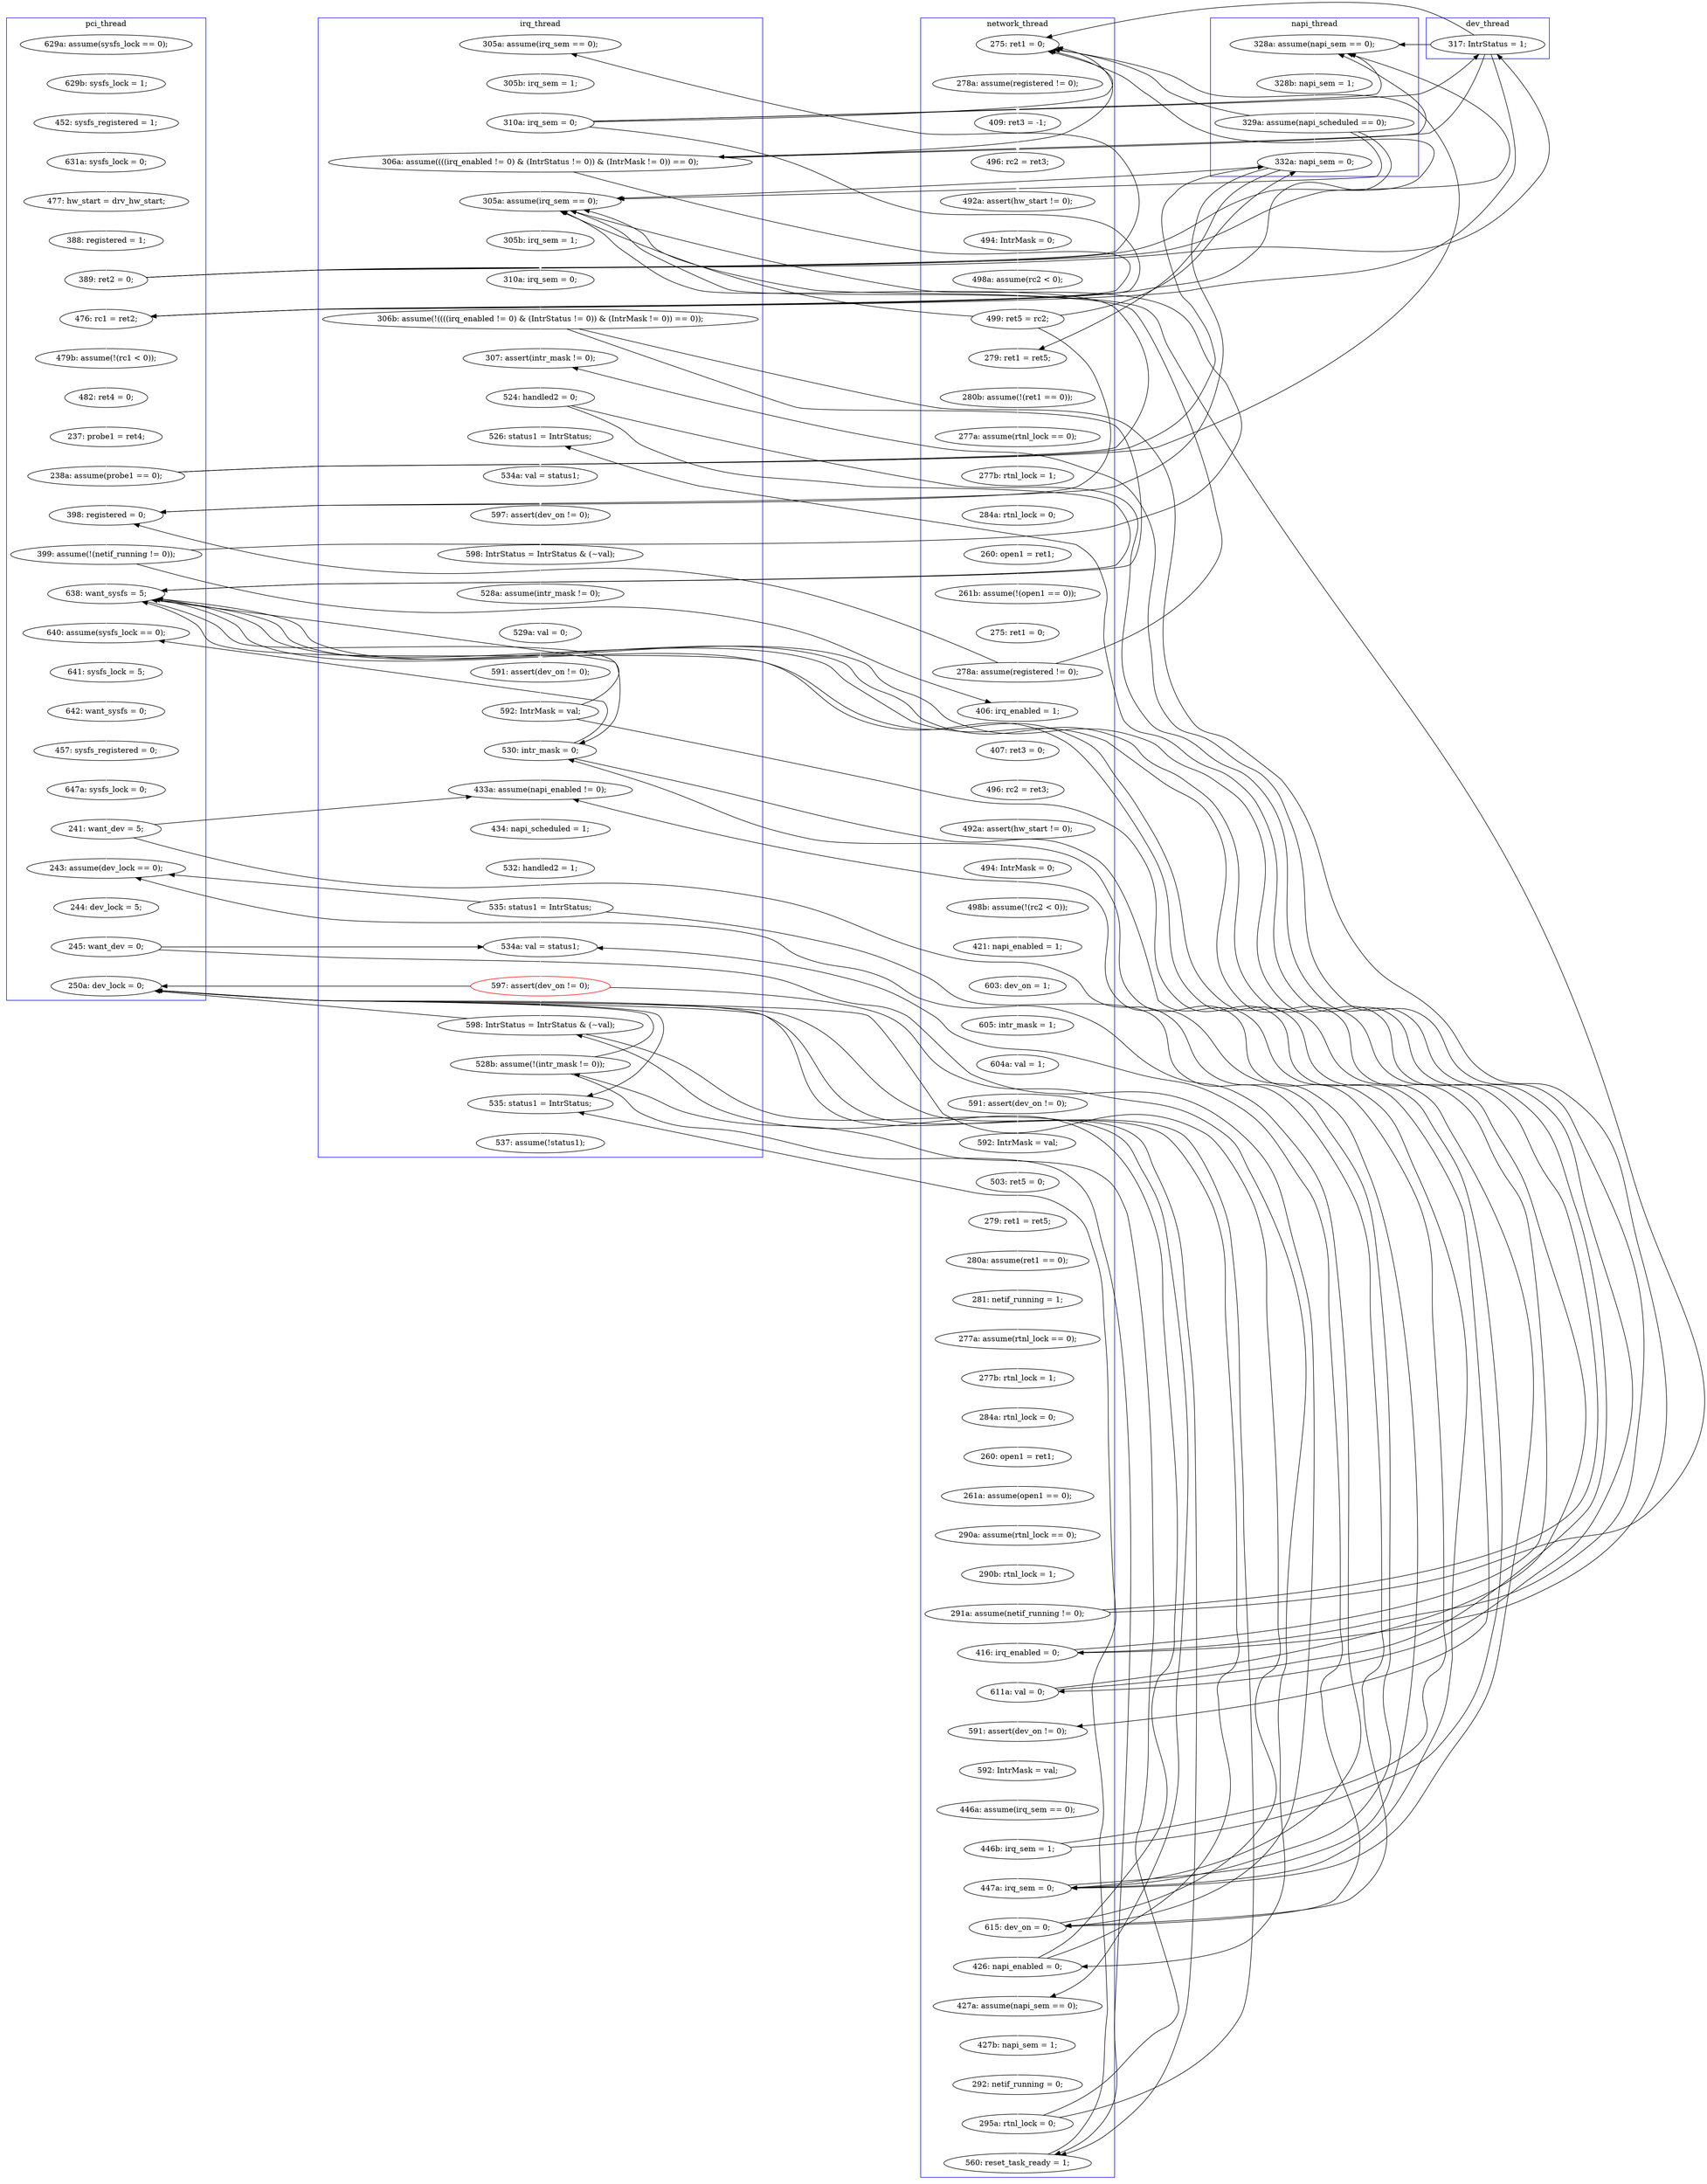 digraph Counterexample {
	267 -> 268 [color = white, style = solid]
	62 -> 64 [color = black, style = solid, constraint = false]
	157 -> 158 [color = white, style = solid]
	144 -> 146 [color = white, style = solid]
	60 -> 84 [color = black, style = solid, constraint = false]
	227 -> 229 [color = black, style = solid, constraint = false]
	142 -> 143 [color = white, style = solid]
	228 -> 244 [color = black, style = solid, constraint = false]
	278 -> 279 [color = black, style = solid, constraint = false]
	189 -> 191 [color = white, style = solid]
	220 -> 226 [color = white, style = solid]
	72 -> 75 [color = white, style = solid]
	191 -> 194 [color = white, style = solid]
	230 -> 231 [color = white, style = solid]
	48 -> 54 [color = black, style = solid, constraint = false]
	152 -> 156 [color = white, style = solid]
	71 -> 72 [color = white, style = solid]
	67 -> 84 [color = black, style = solid, constraint = false]
	78 -> 187 [color = black, style = solid, constraint = false]
	65 -> 67 [color = white, style = solid]
	247 -> 248 [color = white, style = solid]
	95 -> 96 [color = white, style = solid]
	112 -> 113 [color = white, style = solid]
	244 -> 253 [color = black, style = solid, constraint = false]
	103 -> 187 [color = black, style = solid, constraint = false]
	129 -> 131 [color = white, style = solid]
	192 -> 202 [color = white, style = solid]
	279 -> 283 [color = black, style = solid, constraint = false]
	146 -> 147 [color = white, style = solid]
	48 -> 68 [color = white, style = solid]
	188 -> 189 [color = white, style = solid]
	62 -> 187 [color = white, style = solid]
	180 -> 182 [color = white, style = solid]
	170 -> 171 [color = white, style = solid]
	265 -> 266 [color = black, style = solid, constraint = false]
	261 -> 265 [color = black, style = solid, constraint = false]
	102 -> 103 [color = black, style = solid, constraint = false]
	113 -> 114 [color = white, style = solid]
	272 -> 283 [color = white, style = solid]
	67 -> 68 [color = black, style = solid, constraint = false]
	47 -> 48 [color = white, style = solid]
	99 -> 101 [color = white, style = solid]
	78 -> 84 [color = black, style = solid, constraint = false]
	136 -> 137 [color = white, style = solid]
	131 -> 142 [color = white, style = solid]
	227 -> 228 [color = black, style = solid, constraint = false]
	266 -> 267 [color = black, style = solid, constraint = false]
	96 -> 98 [color = white, style = solid]
	231 -> 232 [color = white, style = solid]
	98 -> 99 [color = white, style = solid]
	131 -> 136 [color = black, style = solid, constraint = false]
	107 -> 110 [color = white, style = solid]
	288 -> 289 [color = white, style = solid]
	272 -> 278 [color = black, style = solid, constraint = false]
	102 -> 136 [color = black, style = solid, constraint = false]
	131 -> 187 [color = black, style = solid, constraint = false]
	60 -> 68 [color = black, style = solid, constraint = false]
	169 -> 170 [color = white, style = solid]
	254 -> 255 [color = white, style = solid]
	58 -> 68 [color = black, style = solid, constraint = false]
	60 -> 64 [color = black, style = solid, constraint = false]
	244 -> 258 [color = white, style = solid]
	58 -> 62 [color = white, style = solid]
	67 -> 187 [color = black, style = solid, constraint = false]
	259 -> 261 [color = white, style = solid]
	165 -> 168 [color = white, style = solid]
	240 -> 243 [color = white, style = solid]
	279 -> 288 [color = black, style = solid, constraint = false]
	248 -> 250 [color = white, style = solid]
	268 -> 271 [color = white, style = solid]
	207 -> 208 [color = white, style = solid]
	228 -> 229 [color = black, style = solid, constraint = false]
	101 -> 102 [color = white, style = solid]
	211 -> 212 [color = white, style = solid]
	58 -> 84 [color = black, style = solid, constraint = false]
	208 -> 211 [color = white, style = solid]
	258 -> 265 [color = white, style = solid]
	64 -> 65 [color = white, style = solid]
	229 -> 230 [color = black, style = solid, constraint = false]
	75 -> 78 [color = white, style = solid]
	255 -> 258 [color = black, style = solid, constraint = false]
	67 -> 103 [color = white, style = solid]
	168 -> 169 [color = white, style = solid]
	55 -> 58 [color = white, style = solid]
	201 -> 202 [color = black, style = solid, constraint = false]
	102 -> 187 [color = black, style = solid, constraint = false]
	265 -> 267 [color = white, style = solid]
	62 -> 68 [color = black, style = solid, constraint = false]
	251 -> 253 [color = black, style = solid, constraint = false]
	84 -> 86 [color = white, style = solid]
	272 -> 279 [color = black, style = solid, constraint = false]
	265 -> 279 [color = black, style = solid, constraint = false]
	228 -> 230 [color = white, style = solid]
	192 -> 194 [color = black, style = solid, constraint = false]
	179 -> 180 [color = white, style = solid]
	191 -> 228 [color = black, style = solid, constraint = false]
	194 -> 201 [color = white, style = solid]
	102 -> 107 [color = white, style = solid]
	215 -> 228 [color = black, style = solid, constraint = false]
	219 -> 220 [color = white, style = solid]
	114 -> 117 [color = white, style = solid]
	38 -> 40 [color = white, style = solid]
	158 -> 160 [color = white, style = solid]
	161 -> 164 [color = white, style = solid]
	201 -> 228 [color = black, style = solid, constraint = false]
	60 -> 62 [color = black, style = solid, constraint = false]
	251 -> 259 [color = white, style = solid]
	110 -> 111 [color = white, style = solid]
	202 -> 228 [color = black, style = solid, constraint = false]
	255 -> 259 [color = black, style = solid, constraint = false]
	278 -> 288 [color = white, style = solid]
	182 -> 228 [color = black, style = solid, constraint = false]
	149 -> 152 [color = white, style = solid]
	111 -> 112 [color = white, style = solid]
	182 -> 187 [color = black, style = solid, constraint = false]
	78 -> 136 [color = white, style = solid]
	160 -> 161 [color = white, style = solid]
	172 -> 173 [color = white, style = solid]
	261 -> 266 [color = white, style = solid]
	48 -> 84 [color = black, style = solid, constraint = false]
	28 -> 29 [color = white, style = solid]
	40 -> 47 [color = white, style = solid]
	215 -> 219 [color = black, style = solid, constraint = false]
	137 -> 187 [color = black, style = solid, constraint = false]
	261 -> 279 [color = black, style = solid, constraint = false]
	176 -> 179 [color = white, style = solid]
	271 -> 272 [color = white, style = solid]
	86 -> 95 [color = white, style = solid]
	229 -> 244 [color = black, style = solid, constraint = false]
	266 -> 279 [color = black, style = solid, constraint = false]
	147 -> 149 [color = white, style = solid]
	203 -> 205 [color = white, style = solid]
	182 -> 192 [color = white, style = solid]
	250 -> 251 [color = white, style = solid]
	137 -> 228 [color = white, style = solid]
	205 -> 207 [color = white, style = solid]
	54 -> 55 [color = white, style = solid]
	143 -> 144 [color = white, style = solid]
	137 -> 142 [color = black, style = solid, constraint = false]
	117 -> 129 [color = white, style = solid]
	156 -> 157 [color = white, style = solid]
	35 -> 38 [color = white, style = solid]
	229 -> 247 [color = white, style = solid]
	243 -> 253 [color = white, style = solid]
	244 -> 247 [color = black, style = solid, constraint = false]
	62 -> 84 [color = black, style = solid, constraint = false]
	258 -> 279 [color = black, style = solid, constraint = false]
	201 -> 203 [color = white, style = solid]
	253 -> 254 [color = white, style = solid]
	192 -> 228 [color = black, style = solid, constraint = false]
	255 -> 279 [color = white, style = solid]
	173 -> 176 [color = white, style = solid]
	171 -> 172 [color = white, style = solid]
	237 -> 240 [color = white, style = solid]
	215 -> 229 [color = white, style = solid]
	266 -> 278 [color = white, style = solid]
	258 -> 259 [color = black, style = solid, constraint = false]
	58 -> 64 [color = black, style = solid, constraint = false]
	164 -> 165 [color = white, style = solid]
	227 -> 244 [color = white, style = solid]
	103 -> 107 [color = black, style = solid, constraint = false]
	48 -> 64 [color = black, style = solid, constraint = false]
	58 -> 60 [color = black, style = solid, constraint = false]
	243 -> 247 [color = black, style = solid, constraint = false]
	212 -> 214 [color = white, style = solid]
	187 -> 188 [color = white, style = solid]
	202 -> 203 [color = black, style = solid, constraint = false]
	48 -> 60 [color = black, style = solid, constraint = false]
	103 -> 136 [color = black, style = solid, constraint = false]
	278 -> 283 [color = black, style = solid, constraint = false]
	232 -> 237 [color = white, style = solid]
	29 -> 35 [color = white, style = solid]
	202 -> 219 [color = white, style = solid]
	68 -> 71 [color = white, style = solid]
	191 -> 192 [color = black, style = solid, constraint = false]
	78 -> 103 [color = black, style = solid, constraint = false]
	214 -> 215 [color = white, style = solid]
	226 -> 227 [color = white, style = solid]
	243 -> 244 [color = black, style = solid, constraint = false]
	251 -> 258 [color = black, style = solid, constraint = false]
	283 -> 288 [color = black, style = solid, constraint = false]
	subgraph cluster7 {
		label = dev_thread
		color = blue
		60  [label = "317: IntrStatus = 1;"]
	}
	subgraph cluster4 {
		label = napi_thread
		color = blue
		64  [label = "328a: assume(napi_sem == 0);"]
		103  [label = "332a: napi_sem = 0;"]
		65  [label = "328b: napi_sem = 1;"]
		67  [label = "329a: assume(napi_scheduled == 0);"]
	}
	subgraph cluster1 {
		label = pci_thread
		color = blue
		255  [label = "245: want_dev = 0;"]
		68  [label = "476: rc1 = ret2;"]
		279  [label = "250a: dev_lock = 0;"]
		75  [label = "237: probe1 = ret4;"]
		72  [label = "482: ret4 = 0;"]
		48  [label = "389: ret2 = 0;"]
		78  [label = "238a: assume(probe1 == 0);"]
		47  [label = "388: registered = 1;"]
		240  [label = "647a: sysfs_lock = 0;"]
		28  [label = "629a: assume(sysfs_lock == 0);"]
		228  [label = "638: want_sysfs = 5;"]
		136  [label = "398: registered = 0;"]
		38  [label = "631a: sysfs_lock = 0;"]
		231  [label = "641: sysfs_lock = 5;"]
		137  [label = "399: assume(!(netif_running != 0));"]
		243  [label = "241: want_dev = 5;"]
		29  [label = "629b: sysfs_lock = 1;"]
		237  [label = "457: sysfs_registered = 0;"]
		253  [label = "243: assume(dev_lock == 0);"]
		40  [label = "477: hw_start = drv_hw_start;"]
		230  [label = "640: assume(sysfs_lock == 0);"]
		71  [label = "479b: assume(!(rc1 < 0));"]
		35  [label = "452: sysfs_registered = 1;"]
		254  [label = "244: dev_lock = 5;"]
		232  [label = "642: want_sysfs = 0;"]
	}
	subgraph cluster2 {
		label = network_thread
		color = blue
		112  [label = "277b: rtnl_lock = 1;"]
		220  [label = "592: IntrMask = val;"]
		157  [label = "605: intr_mask = 1;"]
		129  [label = "275: ret1 = 0;"]
		160  [label = "591: assert(dev_on != 0);"]
		268  [label = "427b: napi_sem = 1;"]
		95  [label = "409: ret3 = -1;"]
		164  [label = "503: ret5 = 0;"]
		170  [label = "277a: assume(rtnl_lock == 0);"]
		84  [label = "275: ret1 = 0;"]
		96  [label = "496: rc2 = ret3;"]
		117  [label = "261b: assume(!(open1 == 0));"]
		172  [label = "284a: rtnl_lock = 0;"]
		111  [label = "277a: assume(rtnl_lock == 0);"]
		244  [label = "447a: irq_sem = 0;"]
		158  [label = "604a: val = 1;"]
		265  [label = "426: napi_enabled = 0;"]
		156  [label = "603: dev_on = 1;"]
		192  [label = "416: irq_enabled = 0;"]
		86  [label = "278a: assume(registered != 0);"]
		219  [label = "591: assert(dev_on != 0);"]
		173  [label = "260: open1 = ret1;"]
		227  [label = "446b: irq_sem = 1;"]
		179  [label = "290a: assume(rtnl_lock == 0);"]
		143  [label = "407: ret3 = 0;"]
		271  [label = "292: netif_running = 0;"]
		144  [label = "496: rc2 = ret3;"]
		272  [label = "295a: rtnl_lock = 0;"]
		99  [label = "494: IntrMask = 0;"]
		149  [label = "498b: assume(!(rc2 < 0));"]
		202  [label = "611a: val = 0;"]
		176  [label = "261a: assume(open1 == 0);"]
		98  [label = "492a: assert(hw_start != 0);"]
		107  [label = "279: ret1 = ret5;"]
		161  [label = "592: IntrMask = val;"]
		147  [label = "494: IntrMask = 0;"]
		142  [label = "406: irq_enabled = 1;"]
		226  [label = "446a: assume(irq_sem == 0);"]
		283  [label = "560: reset_task_ready = 1;"]
		152  [label = "421: napi_enabled = 1;"]
		146  [label = "492a: assert(hw_start != 0);"]
		258  [label = "615: dev_on = 0;"]
		267  [label = "427a: assume(napi_sem == 0);"]
		101  [label = "498a: assume(rc2 < 0);"]
		168  [label = "280a: assume(ret1 == 0);"]
		110  [label = "280b: assume(!(ret1 == 0));"]
		102  [label = "499: ret5 = rc2;"]
		113  [label = "284a: rtnl_lock = 0;"]
		171  [label = "277b: rtnl_lock = 1;"]
		182  [label = "291a: assume(netif_running != 0);"]
		165  [label = "279: ret1 = ret5;"]
		131  [label = "278a: assume(registered != 0);"]
		114  [label = "260: open1 = ret1;"]
		180  [label = "290b: rtnl_lock = 1;"]
		169  [label = "281: netif_running = 1;"]
	}
	subgraph cluster3 {
		label = irq_thread
		color = blue
		54  [label = "305a: assume(irq_sem == 0);"]
		205  [label = "534a: val = status1;"]
		259  [label = "534a: val = status1;"]
		187  [label = "305a: assume(irq_sem == 0);"]
		251  [label = "535: status1 = IntrStatus;"]
		248  [label = "434: napi_scheduled = 1;"]
		58  [label = "310a: irq_sem = 0;"]
		214  [label = "591: assert(dev_on != 0);"]
		207  [label = "597: assert(dev_on != 0);"]
		288  [label = "535: status1 = IntrStatus;"]
		212  [label = "529a: val = 0;"]
		247  [label = "433a: assume(napi_enabled != 0);"]
		250  [label = "532: handled2 = 1;"]
		215  [label = "592: IntrMask = val;"]
		266  [label = "598: IntrStatus = IntrStatus & (~val);"]
		189  [label = "310a: irq_sem = 0;"]
		208  [label = "598: IntrStatus = IntrStatus & (~val);"]
		211  [label = "528a: assume(intr_mask != 0);"]
		278  [label = "528b: assume(!(intr_mask != 0));"]
		289  [label = "537: assume(!status1);"]
		261  [label = "597: assert(dev_on != 0);", color = red]
		229  [label = "530: intr_mask = 0;"]
		203  [label = "526: status1 = IntrStatus;"]
		194  [label = "307: assert(intr_mask != 0);"]
		191  [label = "306b: assume(!((((irq_enabled != 0) & (IntrStatus != 0)) & (IntrMask != 0)) == 0));"]
		62  [label = "306a: assume((((irq_enabled != 0) & (IntrStatus != 0)) & (IntrMask != 0)) == 0);"]
		55  [label = "305b: irq_sem = 1;"]
		201  [label = "524: handled2 = 0;"]
		188  [label = "305b: irq_sem = 1;"]
	}
}